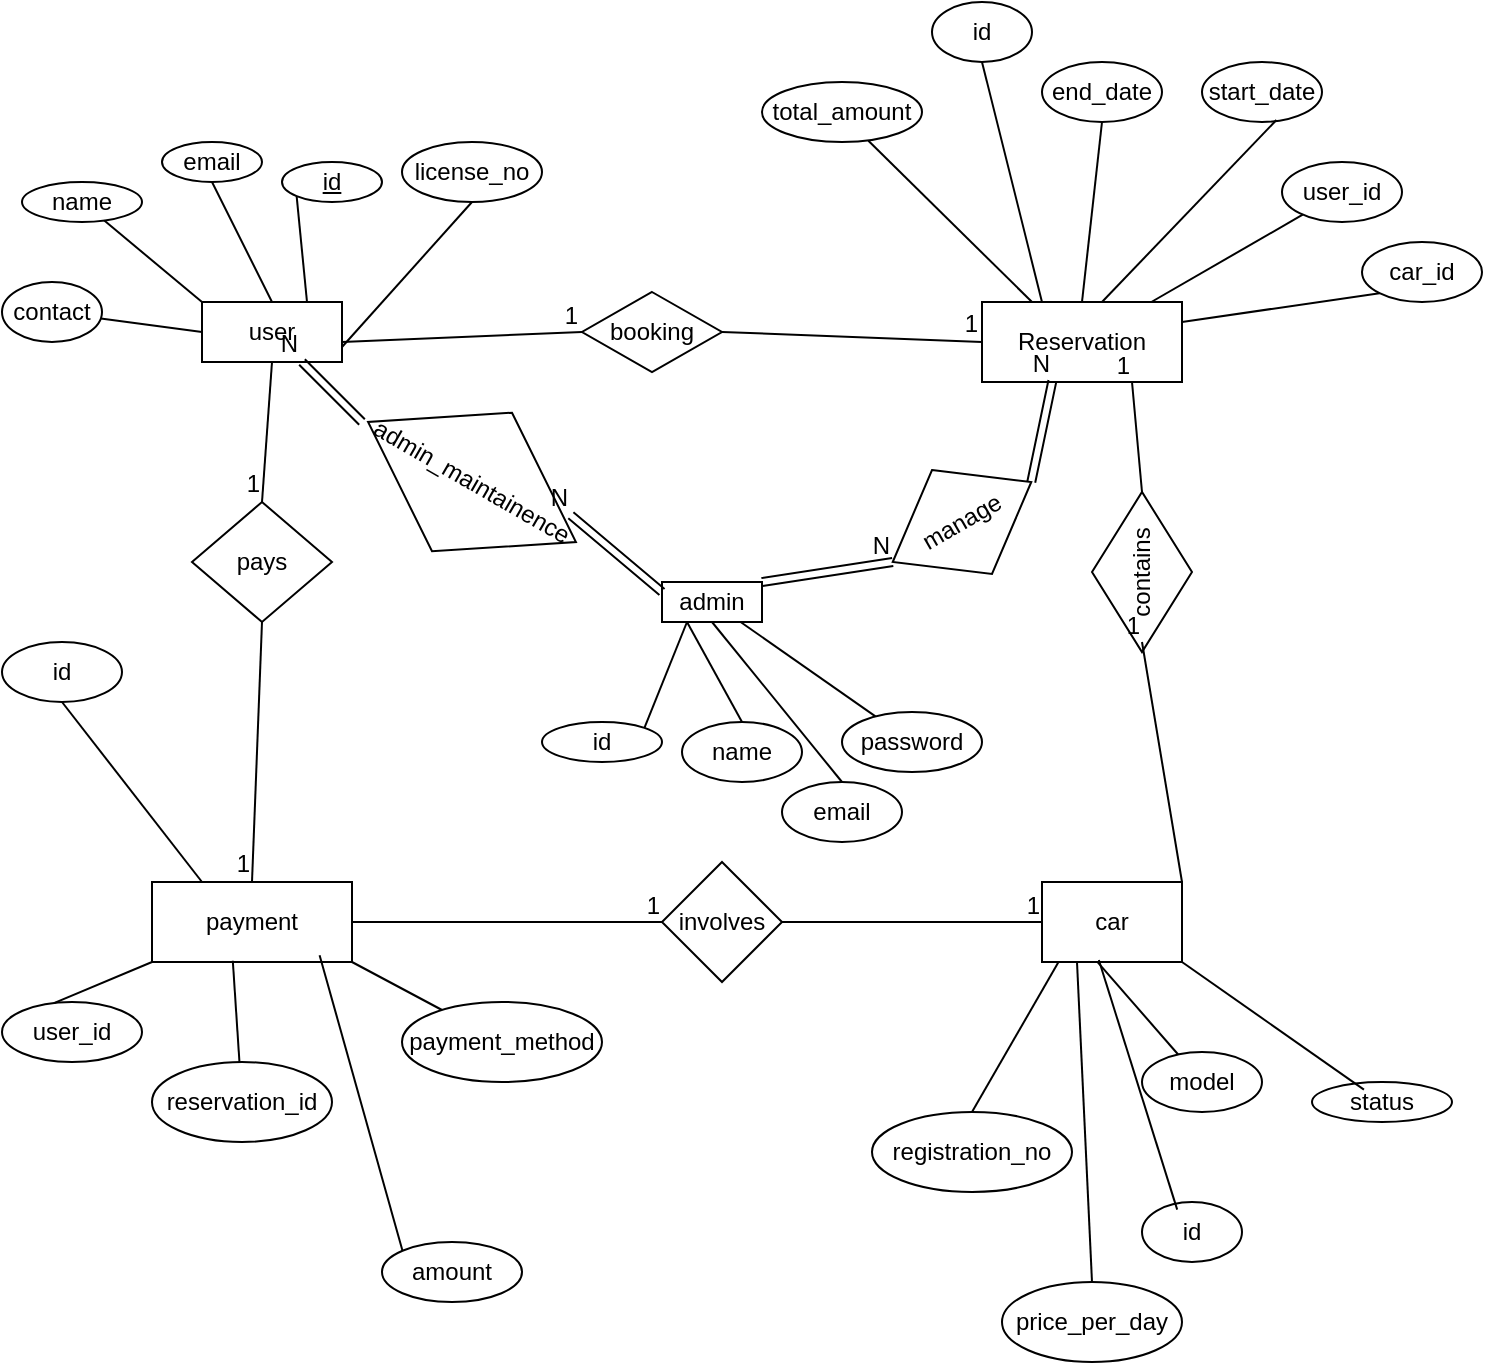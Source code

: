<mxfile version="26.0.3">
  <diagram name="Page-1" id="POn4BcbGG8Cf8pKphTaG">
    <mxGraphModel dx="1900" dy="565" grid="1" gridSize="10" guides="1" tooltips="1" connect="1" arrows="1" fold="1" page="1" pageScale="1" pageWidth="850" pageHeight="1100" math="0" shadow="0">
      <root>
        <mxCell id="0" />
        <mxCell id="1" parent="0" />
        <mxCell id="w2512romQKpD3vVibLwl-80" value="user" style="whiteSpace=wrap;html=1;align=center;" vertex="1" parent="1">
          <mxGeometry x="-10" y="300" width="70" height="30" as="geometry" />
        </mxCell>
        <mxCell id="w2512romQKpD3vVibLwl-81" value="id" style="ellipse;whiteSpace=wrap;html=1;align=center;fontStyle=4;" vertex="1" parent="1">
          <mxGeometry x="30" y="230" width="50" height="20" as="geometry" />
        </mxCell>
        <mxCell id="w2512romQKpD3vVibLwl-82" value="user_id" style="ellipse;whiteSpace=wrap;html=1;align=center;" vertex="1" parent="1">
          <mxGeometry x="-110" y="650" width="70" height="30" as="geometry" />
        </mxCell>
        <mxCell id="w2512romQKpD3vVibLwl-83" value="contact" style="ellipse;whiteSpace=wrap;html=1;align=center;" vertex="1" parent="1">
          <mxGeometry x="-110" y="290" width="50" height="30" as="geometry" />
        </mxCell>
        <mxCell id="w2512romQKpD3vVibLwl-84" value="name" style="ellipse;whiteSpace=wrap;html=1;align=center;" vertex="1" parent="1">
          <mxGeometry x="-100" y="240" width="60" height="20" as="geometry" />
        </mxCell>
        <mxCell id="w2512romQKpD3vVibLwl-85" value="license_no" style="ellipse;whiteSpace=wrap;html=1;align=center;" vertex="1" parent="1">
          <mxGeometry x="90" y="220" width="70" height="30" as="geometry" />
        </mxCell>
        <mxCell id="w2512romQKpD3vVibLwl-86" value="id" style="ellipse;whiteSpace=wrap;html=1;align=center;" vertex="1" parent="1">
          <mxGeometry x="355" y="150" width="50" height="30" as="geometry" />
        </mxCell>
        <mxCell id="w2512romQKpD3vVibLwl-87" value="id" style="ellipse;whiteSpace=wrap;html=1;align=center;" vertex="1" parent="1">
          <mxGeometry x="-110" y="470" width="60" height="30" as="geometry" />
        </mxCell>
        <mxCell id="w2512romQKpD3vVibLwl-88" value="amount" style="ellipse;whiteSpace=wrap;html=1;align=center;" vertex="1" parent="1">
          <mxGeometry x="80" y="770" width="70" height="30" as="geometry" />
        </mxCell>
        <mxCell id="w2512romQKpD3vVibLwl-97" style="edgeStyle=orthogonalEdgeStyle;rounded=0;orthogonalLoop=1;jettySize=auto;html=1;exitX=0.5;exitY=0;exitDx=0;exitDy=0;" edge="1" parent="1" source="w2512romQKpD3vVibLwl-89">
          <mxGeometry relative="1" as="geometry">
            <mxPoint x="-5" y="220" as="targetPoint" />
          </mxGeometry>
        </mxCell>
        <mxCell id="w2512romQKpD3vVibLwl-89" value="email" style="ellipse;whiteSpace=wrap;html=1;align=center;" vertex="1" parent="1">
          <mxGeometry x="-30" y="220" width="50" height="20" as="geometry" />
        </mxCell>
        <mxCell id="w2512romQKpD3vVibLwl-90" value="reservation_id" style="ellipse;whiteSpace=wrap;html=1;align=center;" vertex="1" parent="1">
          <mxGeometry x="-35" y="680" width="90" height="40" as="geometry" />
        </mxCell>
        <mxCell id="w2512romQKpD3vVibLwl-92" value="payment_method" style="ellipse;whiteSpace=wrap;html=1;align=center;" vertex="1" parent="1">
          <mxGeometry x="90" y="650" width="100" height="40" as="geometry" />
        </mxCell>
        <mxCell id="w2512romQKpD3vVibLwl-93" value="" style="endArrow=none;html=1;rounded=0;entryX=1;entryY=0.75;entryDx=0;entryDy=0;exitX=0.5;exitY=1;exitDx=0;exitDy=0;" edge="1" parent="1" source="w2512romQKpD3vVibLwl-85" target="w2512romQKpD3vVibLwl-80">
          <mxGeometry relative="1" as="geometry">
            <mxPoint x="100" y="310" as="sourcePoint" />
            <mxPoint x="50" y="320" as="targetPoint" />
          </mxGeometry>
        </mxCell>
        <mxCell id="w2512romQKpD3vVibLwl-95" value="" style="endArrow=none;html=1;rounded=0;exitX=0;exitY=1;exitDx=0;exitDy=0;entryX=0.75;entryY=0;entryDx=0;entryDy=0;" edge="1" parent="1" source="w2512romQKpD3vVibLwl-81" target="w2512romQKpD3vVibLwl-80">
          <mxGeometry relative="1" as="geometry">
            <mxPoint x="340" y="440" as="sourcePoint" />
            <mxPoint x="500" y="440" as="targetPoint" />
          </mxGeometry>
        </mxCell>
        <mxCell id="w2512romQKpD3vVibLwl-96" value="" style="endArrow=none;html=1;rounded=0;exitX=0.5;exitY=1;exitDx=0;exitDy=0;entryX=0.5;entryY=0;entryDx=0;entryDy=0;" edge="1" parent="1" source="w2512romQKpD3vVibLwl-89" target="w2512romQKpD3vVibLwl-80">
          <mxGeometry relative="1" as="geometry">
            <mxPoint x="340" y="440" as="sourcePoint" />
            <mxPoint x="10" y="290" as="targetPoint" />
          </mxGeometry>
        </mxCell>
        <mxCell id="w2512romQKpD3vVibLwl-98" value="" style="endArrow=none;html=1;rounded=0;entryX=0;entryY=0;entryDx=0;entryDy=0;" edge="1" parent="1" source="w2512romQKpD3vVibLwl-84" target="w2512romQKpD3vVibLwl-80">
          <mxGeometry relative="1" as="geometry">
            <mxPoint x="340" y="440" as="sourcePoint" />
            <mxPoint x="500" y="440" as="targetPoint" />
          </mxGeometry>
        </mxCell>
        <mxCell id="w2512romQKpD3vVibLwl-99" value="" style="endArrow=none;html=1;rounded=0;entryX=0;entryY=0.5;entryDx=0;entryDy=0;" edge="1" parent="1" source="w2512romQKpD3vVibLwl-83" target="w2512romQKpD3vVibLwl-80">
          <mxGeometry relative="1" as="geometry">
            <mxPoint x="340" y="440" as="sourcePoint" />
            <mxPoint x="500" y="440" as="targetPoint" />
          </mxGeometry>
        </mxCell>
        <mxCell id="w2512romQKpD3vVibLwl-100" value="payment" style="whiteSpace=wrap;html=1;align=center;" vertex="1" parent="1">
          <mxGeometry x="-35" y="590" width="100" height="40" as="geometry" />
        </mxCell>
        <mxCell id="w2512romQKpD3vVibLwl-101" value="pays" style="shape=rhombus;perimeter=rhombusPerimeter;whiteSpace=wrap;html=1;align=center;" vertex="1" parent="1">
          <mxGeometry x="-15" y="400" width="70" height="60" as="geometry" />
        </mxCell>
        <mxCell id="w2512romQKpD3vVibLwl-104" value="" style="endArrow=none;html=1;rounded=0;exitX=0.5;exitY=1;exitDx=0;exitDy=0;entryX=0.5;entryY=0;entryDx=0;entryDy=0;" edge="1" parent="1" source="w2512romQKpD3vVibLwl-80" target="w2512romQKpD3vVibLwl-101">
          <mxGeometry relative="1" as="geometry">
            <mxPoint x="340" y="440" as="sourcePoint" />
            <mxPoint x="500" y="440" as="targetPoint" />
          </mxGeometry>
        </mxCell>
        <mxCell id="w2512romQKpD3vVibLwl-105" value="1" style="resizable=0;html=1;whiteSpace=wrap;align=right;verticalAlign=bottom;" connectable="0" vertex="1" parent="w2512romQKpD3vVibLwl-104">
          <mxGeometry x="1" relative="1" as="geometry" />
        </mxCell>
        <mxCell id="w2512romQKpD3vVibLwl-106" value="" style="endArrow=none;html=1;rounded=0;exitX=0.5;exitY=1;exitDx=0;exitDy=0;entryX=0.5;entryY=0;entryDx=0;entryDy=0;" edge="1" parent="1" source="w2512romQKpD3vVibLwl-101" target="w2512romQKpD3vVibLwl-100">
          <mxGeometry relative="1" as="geometry">
            <mxPoint x="340" y="440" as="sourcePoint" />
            <mxPoint x="500" y="440" as="targetPoint" />
          </mxGeometry>
        </mxCell>
        <mxCell id="w2512romQKpD3vVibLwl-107" value="1" style="resizable=0;html=1;whiteSpace=wrap;align=right;verticalAlign=bottom;" connectable="0" vertex="1" parent="w2512romQKpD3vVibLwl-106">
          <mxGeometry x="1" relative="1" as="geometry" />
        </mxCell>
        <mxCell id="w2512romQKpD3vVibLwl-110" value="" style="endArrow=none;html=1;rounded=0;exitX=0.5;exitY=1;exitDx=0;exitDy=0;entryX=0.25;entryY=0;entryDx=0;entryDy=0;" edge="1" parent="1" source="w2512romQKpD3vVibLwl-87" target="w2512romQKpD3vVibLwl-100">
          <mxGeometry relative="1" as="geometry">
            <mxPoint x="340" y="580" as="sourcePoint" />
            <mxPoint x="500" y="580" as="targetPoint" />
          </mxGeometry>
        </mxCell>
        <mxCell id="w2512romQKpD3vVibLwl-111" value="" style="endArrow=none;html=1;rounded=0;exitX=0.371;exitY=0.02;exitDx=0;exitDy=0;exitPerimeter=0;entryX=0;entryY=1;entryDx=0;entryDy=0;" edge="1" parent="1" source="w2512romQKpD3vVibLwl-82" target="w2512romQKpD3vVibLwl-100">
          <mxGeometry relative="1" as="geometry">
            <mxPoint x="340" y="580" as="sourcePoint" />
            <mxPoint x="500" y="580" as="targetPoint" />
          </mxGeometry>
        </mxCell>
        <mxCell id="w2512romQKpD3vVibLwl-112" value="" style="endArrow=none;html=1;rounded=0;entryX=0.404;entryY=0.985;entryDx=0;entryDy=0;entryPerimeter=0;" edge="1" parent="1" source="w2512romQKpD3vVibLwl-90" target="w2512romQKpD3vVibLwl-100">
          <mxGeometry relative="1" as="geometry">
            <mxPoint x="340" y="580" as="sourcePoint" />
            <mxPoint x="10" y="590" as="targetPoint" />
          </mxGeometry>
        </mxCell>
        <mxCell id="w2512romQKpD3vVibLwl-113" value="" style="endArrow=none;html=1;rounded=0;exitX=0;exitY=0;exitDx=0;exitDy=0;entryX=0.838;entryY=0.915;entryDx=0;entryDy=0;entryPerimeter=0;" edge="1" parent="1" source="w2512romQKpD3vVibLwl-88" target="w2512romQKpD3vVibLwl-100">
          <mxGeometry relative="1" as="geometry">
            <mxPoint x="340" y="580" as="sourcePoint" />
            <mxPoint x="50" y="640" as="targetPoint" />
          </mxGeometry>
        </mxCell>
        <mxCell id="w2512romQKpD3vVibLwl-114" value="" style="endArrow=none;html=1;rounded=0;exitX=1;exitY=1;exitDx=0;exitDy=0;" edge="1" parent="1" source="w2512romQKpD3vVibLwl-100" target="w2512romQKpD3vVibLwl-92">
          <mxGeometry relative="1" as="geometry">
            <mxPoint x="150" y="580" as="sourcePoint" />
            <mxPoint x="310" y="580" as="targetPoint" />
          </mxGeometry>
        </mxCell>
        <mxCell id="w2512romQKpD3vVibLwl-115" value="car" style="whiteSpace=wrap;html=1;align=center;" vertex="1" parent="1">
          <mxGeometry x="410" y="590" width="70" height="40" as="geometry" />
        </mxCell>
        <mxCell id="w2512romQKpD3vVibLwl-116" value="start_date" style="ellipse;whiteSpace=wrap;html=1;align=center;" vertex="1" parent="1">
          <mxGeometry x="490" y="180" width="60" height="30" as="geometry" />
        </mxCell>
        <mxCell id="w2512romQKpD3vVibLwl-117" value="car_id" style="ellipse;whiteSpace=wrap;html=1;align=center;" vertex="1" parent="1">
          <mxGeometry x="570" y="270" width="60" height="30" as="geometry" />
        </mxCell>
        <mxCell id="w2512romQKpD3vVibLwl-119" value="total_amount" style="ellipse;whiteSpace=wrap;html=1;align=center;" vertex="1" parent="1">
          <mxGeometry x="270" y="190" width="80" height="30" as="geometry" />
        </mxCell>
        <mxCell id="w2512romQKpD3vVibLwl-120" value="status" style="ellipse;whiteSpace=wrap;html=1;align=center;" vertex="1" parent="1">
          <mxGeometry x="545" y="690" width="70" height="20" as="geometry" />
        </mxCell>
        <mxCell id="w2512romQKpD3vVibLwl-122" value="user_id" style="ellipse;whiteSpace=wrap;html=1;align=center;" vertex="1" parent="1">
          <mxGeometry x="530" y="230" width="60" height="30" as="geometry" />
        </mxCell>
        <mxCell id="w2512romQKpD3vVibLwl-123" value="id" style="ellipse;whiteSpace=wrap;html=1;align=center;" vertex="1" parent="1">
          <mxGeometry x="460" y="750" width="50" height="30" as="geometry" />
        </mxCell>
        <mxCell id="w2512romQKpD3vVibLwl-124" value="price_per_day" style="ellipse;whiteSpace=wrap;html=1;align=center;" vertex="1" parent="1">
          <mxGeometry x="390" y="790" width="90" height="40" as="geometry" />
        </mxCell>
        <mxCell id="w2512romQKpD3vVibLwl-125" value="end_date" style="ellipse;whiteSpace=wrap;html=1;align=center;" vertex="1" parent="1">
          <mxGeometry x="410" y="180" width="60" height="30" as="geometry" />
        </mxCell>
        <mxCell id="w2512romQKpD3vVibLwl-126" value="registration_no" style="ellipse;whiteSpace=wrap;html=1;align=center;" vertex="1" parent="1">
          <mxGeometry x="325" y="705" width="100" height="40" as="geometry" />
        </mxCell>
        <mxCell id="w2512romQKpD3vVibLwl-127" value="model" style="ellipse;whiteSpace=wrap;html=1;align=center;" vertex="1" parent="1">
          <mxGeometry x="460" y="675" width="60" height="30" as="geometry" />
        </mxCell>
        <mxCell id="w2512romQKpD3vVibLwl-130" value="" style="endArrow=none;html=1;rounded=0;entryX=0.371;entryY=0.19;entryDx=0;entryDy=0;entryPerimeter=0;exitX=1;exitY=1;exitDx=0;exitDy=0;" edge="1" parent="1" source="w2512romQKpD3vVibLwl-115" target="w2512romQKpD3vVibLwl-120">
          <mxGeometry relative="1" as="geometry">
            <mxPoint x="360" y="580" as="sourcePoint" />
            <mxPoint x="520" y="580" as="targetPoint" />
          </mxGeometry>
        </mxCell>
        <mxCell id="w2512romQKpD3vVibLwl-131" value="" style="endArrow=none;html=1;rounded=0;entryX=0.5;entryY=0;entryDx=0;entryDy=0;exitX=0.25;exitY=1;exitDx=0;exitDy=0;" edge="1" parent="1" source="w2512romQKpD3vVibLwl-115" target="w2512romQKpD3vVibLwl-124">
          <mxGeometry relative="1" as="geometry">
            <mxPoint x="360" y="580" as="sourcePoint" />
            <mxPoint x="340" y="660" as="targetPoint" />
          </mxGeometry>
        </mxCell>
        <mxCell id="w2512romQKpD3vVibLwl-132" value="" style="endArrow=none;html=1;rounded=0;entryX=0.5;entryY=0;entryDx=0;entryDy=0;exitX=0.12;exitY=0.995;exitDx=0;exitDy=0;exitPerimeter=0;" edge="1" parent="1" source="w2512romQKpD3vVibLwl-115" target="w2512romQKpD3vVibLwl-126">
          <mxGeometry relative="1" as="geometry">
            <mxPoint x="360" y="580" as="sourcePoint" />
            <mxPoint x="520" y="580" as="targetPoint" />
          </mxGeometry>
        </mxCell>
        <mxCell id="w2512romQKpD3vVibLwl-133" value="" style="endArrow=none;html=1;rounded=0;entryX=0.352;entryY=0.127;entryDx=0;entryDy=0;entryPerimeter=0;exitX=0.406;exitY=0.975;exitDx=0;exitDy=0;exitPerimeter=0;" edge="1" parent="1" source="w2512romQKpD3vVibLwl-115" target="w2512romQKpD3vVibLwl-123">
          <mxGeometry relative="1" as="geometry">
            <mxPoint x="440" y="640" as="sourcePoint" />
            <mxPoint x="520" y="580" as="targetPoint" />
          </mxGeometry>
        </mxCell>
        <mxCell id="w2512romQKpD3vVibLwl-134" value="" style="endArrow=none;html=1;rounded=0;exitX=0.394;exitY=0.995;exitDx=0;exitDy=0;exitPerimeter=0;" edge="1" parent="1" source="w2512romQKpD3vVibLwl-115" target="w2512romQKpD3vVibLwl-127">
          <mxGeometry relative="1" as="geometry">
            <mxPoint x="360" y="580" as="sourcePoint" />
            <mxPoint x="520" y="580" as="targetPoint" />
          </mxGeometry>
        </mxCell>
        <mxCell id="w2512romQKpD3vVibLwl-136" value="involves" style="shape=rhombus;perimeter=rhombusPerimeter;whiteSpace=wrap;html=1;align=center;" vertex="1" parent="1">
          <mxGeometry x="220" y="580" width="60" height="60" as="geometry" />
        </mxCell>
        <mxCell id="w2512romQKpD3vVibLwl-137" value="" style="endArrow=none;html=1;rounded=0;exitX=1;exitY=0.5;exitDx=0;exitDy=0;entryX=0;entryY=0.5;entryDx=0;entryDy=0;" edge="1" parent="1" source="w2512romQKpD3vVibLwl-100" target="w2512romQKpD3vVibLwl-136">
          <mxGeometry relative="1" as="geometry">
            <mxPoint x="360" y="580" as="sourcePoint" />
            <mxPoint x="520" y="580" as="targetPoint" />
          </mxGeometry>
        </mxCell>
        <mxCell id="w2512romQKpD3vVibLwl-138" value="1" style="resizable=0;html=1;whiteSpace=wrap;align=right;verticalAlign=bottom;" connectable="0" vertex="1" parent="w2512romQKpD3vVibLwl-137">
          <mxGeometry x="1" relative="1" as="geometry" />
        </mxCell>
        <mxCell id="w2512romQKpD3vVibLwl-139" value="" style="endArrow=none;html=1;rounded=0;" edge="1" parent="1" source="w2512romQKpD3vVibLwl-136" target="w2512romQKpD3vVibLwl-115">
          <mxGeometry relative="1" as="geometry">
            <mxPoint x="360" y="580" as="sourcePoint" />
            <mxPoint x="520" y="580" as="targetPoint" />
          </mxGeometry>
        </mxCell>
        <mxCell id="w2512romQKpD3vVibLwl-140" value="1" style="resizable=0;html=1;whiteSpace=wrap;align=right;verticalAlign=bottom;" connectable="0" vertex="1" parent="w2512romQKpD3vVibLwl-139">
          <mxGeometry x="1" relative="1" as="geometry" />
        </mxCell>
        <mxCell id="w2512romQKpD3vVibLwl-141" value="Reservation" style="whiteSpace=wrap;html=1;align=center;" vertex="1" parent="1">
          <mxGeometry x="380" y="300" width="100" height="40" as="geometry" />
        </mxCell>
        <mxCell id="w2512romQKpD3vVibLwl-142" value="" style="endArrow=none;html=1;rounded=0;exitX=0.665;exitY=0.98;exitDx=0;exitDy=0;exitPerimeter=0;entryX=0.25;entryY=0;entryDx=0;entryDy=0;" edge="1" parent="1" source="w2512romQKpD3vVibLwl-119" target="w2512romQKpD3vVibLwl-141">
          <mxGeometry relative="1" as="geometry">
            <mxPoint x="400" y="190" as="sourcePoint" />
            <mxPoint x="410" y="330" as="targetPoint" />
          </mxGeometry>
        </mxCell>
        <mxCell id="w2512romQKpD3vVibLwl-143" value="" style="endArrow=none;html=1;rounded=0;exitX=0.5;exitY=1;exitDx=0;exitDy=0;" edge="1" parent="1" source="w2512romQKpD3vVibLwl-86">
          <mxGeometry relative="1" as="geometry">
            <mxPoint x="400" y="190" as="sourcePoint" />
            <mxPoint x="410" y="300" as="targetPoint" />
          </mxGeometry>
        </mxCell>
        <mxCell id="w2512romQKpD3vVibLwl-144" value="" style="endArrow=none;html=1;rounded=0;exitX=0.5;exitY=1;exitDx=0;exitDy=0;entryX=0.5;entryY=0;entryDx=0;entryDy=0;" edge="1" parent="1" source="w2512romQKpD3vVibLwl-125" target="w2512romQKpD3vVibLwl-141">
          <mxGeometry relative="1" as="geometry">
            <mxPoint x="400" y="190" as="sourcePoint" />
            <mxPoint x="560" y="190" as="targetPoint" />
          </mxGeometry>
        </mxCell>
        <mxCell id="w2512romQKpD3vVibLwl-146" value="" style="endArrow=none;html=1;rounded=0;exitX=0.6;exitY=0;exitDx=0;exitDy=0;exitPerimeter=0;entryX=0.62;entryY=0.967;entryDx=0;entryDy=0;entryPerimeter=0;" edge="1" parent="1" source="w2512romQKpD3vVibLwl-141" target="w2512romQKpD3vVibLwl-116">
          <mxGeometry relative="1" as="geometry">
            <mxPoint x="400" y="190" as="sourcePoint" />
            <mxPoint x="560" y="190" as="targetPoint" />
          </mxGeometry>
        </mxCell>
        <mxCell id="w2512romQKpD3vVibLwl-147" value="" style="endArrow=none;html=1;rounded=0;" edge="1" parent="1" source="w2512romQKpD3vVibLwl-141" target="w2512romQKpD3vVibLwl-122">
          <mxGeometry relative="1" as="geometry">
            <mxPoint x="400" y="190" as="sourcePoint" />
            <mxPoint x="560" y="190" as="targetPoint" />
          </mxGeometry>
        </mxCell>
        <mxCell id="w2512romQKpD3vVibLwl-149" value="" style="endArrow=none;html=1;rounded=0;exitX=1;exitY=0.25;exitDx=0;exitDy=0;entryX=0;entryY=1;entryDx=0;entryDy=0;" edge="1" parent="1" source="w2512romQKpD3vVibLwl-141" target="w2512romQKpD3vVibLwl-117">
          <mxGeometry relative="1" as="geometry">
            <mxPoint x="400" y="190" as="sourcePoint" />
            <mxPoint x="560" y="190" as="targetPoint" />
          </mxGeometry>
        </mxCell>
        <mxCell id="w2512romQKpD3vVibLwl-150" value="booking" style="shape=rhombus;perimeter=rhombusPerimeter;whiteSpace=wrap;html=1;align=center;" vertex="1" parent="1">
          <mxGeometry x="180" y="295" width="70" height="40" as="geometry" />
        </mxCell>
        <mxCell id="w2512romQKpD3vVibLwl-151" value="" style="endArrow=none;html=1;rounded=0;entryX=0;entryY=0.5;entryDx=0;entryDy=0;" edge="1" parent="1" target="w2512romQKpD3vVibLwl-150">
          <mxGeometry relative="1" as="geometry">
            <mxPoint x="60" y="320" as="sourcePoint" />
            <mxPoint x="560" y="190" as="targetPoint" />
          </mxGeometry>
        </mxCell>
        <mxCell id="w2512romQKpD3vVibLwl-152" value="1" style="resizable=0;html=1;whiteSpace=wrap;align=right;verticalAlign=bottom;" connectable="0" vertex="1" parent="w2512romQKpD3vVibLwl-151">
          <mxGeometry x="1" relative="1" as="geometry" />
        </mxCell>
        <mxCell id="w2512romQKpD3vVibLwl-153" value="" style="endArrow=none;html=1;rounded=0;exitX=1;exitY=0.5;exitDx=0;exitDy=0;entryX=0;entryY=0.5;entryDx=0;entryDy=0;" edge="1" parent="1" source="w2512romQKpD3vVibLwl-150" target="w2512romQKpD3vVibLwl-141">
          <mxGeometry relative="1" as="geometry">
            <mxPoint x="400" y="190" as="sourcePoint" />
            <mxPoint x="560" y="190" as="targetPoint" />
          </mxGeometry>
        </mxCell>
        <mxCell id="w2512romQKpD3vVibLwl-154" value="1" style="resizable=0;html=1;whiteSpace=wrap;align=right;verticalAlign=bottom;" connectable="0" vertex="1" parent="w2512romQKpD3vVibLwl-153">
          <mxGeometry x="1" relative="1" as="geometry" />
        </mxCell>
        <mxCell id="w2512romQKpD3vVibLwl-155" value="contains" style="shape=rhombus;perimeter=rhombusPerimeter;whiteSpace=wrap;html=1;align=center;rotation=-90;" vertex="1" parent="1">
          <mxGeometry x="420" y="410" width="80" height="50" as="geometry" />
        </mxCell>
        <mxCell id="w2512romQKpD3vVibLwl-156" value="" style="endArrow=none;html=1;rounded=0;exitX=1;exitY=0;exitDx=0;exitDy=0;" edge="1" parent="1" source="w2512romQKpD3vVibLwl-115">
          <mxGeometry relative="1" as="geometry">
            <mxPoint x="472.37" y="583.4" as="sourcePoint" />
            <mxPoint x="460" y="470" as="targetPoint" />
          </mxGeometry>
        </mxCell>
        <mxCell id="w2512romQKpD3vVibLwl-157" value="1" style="resizable=0;html=1;whiteSpace=wrap;align=right;verticalAlign=bottom;" connectable="0" vertex="1" parent="w2512romQKpD3vVibLwl-156">
          <mxGeometry x="1" relative="1" as="geometry" />
        </mxCell>
        <mxCell id="w2512romQKpD3vVibLwl-158" value="" style="endArrow=none;html=1;rounded=0;entryX=0.75;entryY=1;entryDx=0;entryDy=0;exitX=1;exitY=0.5;exitDx=0;exitDy=0;" edge="1" parent="1" source="w2512romQKpD3vVibLwl-155" target="w2512romQKpD3vVibLwl-141">
          <mxGeometry relative="1" as="geometry">
            <mxPoint x="431" y="400" as="sourcePoint" />
            <mxPoint x="560" y="550" as="targetPoint" />
          </mxGeometry>
        </mxCell>
        <mxCell id="w2512romQKpD3vVibLwl-159" value="1" style="resizable=0;html=1;whiteSpace=wrap;align=right;verticalAlign=bottom;" connectable="0" vertex="1" parent="w2512romQKpD3vVibLwl-158">
          <mxGeometry x="1" relative="1" as="geometry" />
        </mxCell>
        <mxCell id="w2512romQKpD3vVibLwl-161" value="admin" style="whiteSpace=wrap;html=1;align=center;" vertex="1" parent="1">
          <mxGeometry x="220" y="440" width="50" height="20" as="geometry" />
        </mxCell>
        <mxCell id="w2512romQKpD3vVibLwl-166" value="email" style="ellipse;whiteSpace=wrap;html=1;align=center;" vertex="1" parent="1">
          <mxGeometry x="280" y="540" width="60" height="30" as="geometry" />
        </mxCell>
        <mxCell id="w2512romQKpD3vVibLwl-167" value="password" style="ellipse;whiteSpace=wrap;html=1;align=center;" vertex="1" parent="1">
          <mxGeometry x="310" y="505" width="70" height="30" as="geometry" />
        </mxCell>
        <mxCell id="w2512romQKpD3vVibLwl-168" value="name" style="ellipse;whiteSpace=wrap;html=1;align=center;" vertex="1" parent="1">
          <mxGeometry x="230" y="510" width="60" height="30" as="geometry" />
        </mxCell>
        <mxCell id="w2512romQKpD3vVibLwl-169" value="id" style="ellipse;whiteSpace=wrap;html=1;align=center;" vertex="1" parent="1">
          <mxGeometry x="160" y="510" width="60" height="20" as="geometry" />
        </mxCell>
        <mxCell id="w2512romQKpD3vVibLwl-170" value="" style="endArrow=none;html=1;rounded=0;" edge="1" parent="1" source="w2512romQKpD3vVibLwl-161" target="w2512romQKpD3vVibLwl-167">
          <mxGeometry relative="1" as="geometry">
            <mxPoint x="400" y="550" as="sourcePoint" />
            <mxPoint x="560" y="550" as="targetPoint" />
          </mxGeometry>
        </mxCell>
        <mxCell id="w2512romQKpD3vVibLwl-171" value="" style="endArrow=none;html=1;rounded=0;exitX=0.5;exitY=1;exitDx=0;exitDy=0;entryX=0.5;entryY=0;entryDx=0;entryDy=0;" edge="1" parent="1" source="w2512romQKpD3vVibLwl-161" target="w2512romQKpD3vVibLwl-166">
          <mxGeometry relative="1" as="geometry">
            <mxPoint x="400" y="550" as="sourcePoint" />
            <mxPoint x="560" y="550" as="targetPoint" />
          </mxGeometry>
        </mxCell>
        <mxCell id="w2512romQKpD3vVibLwl-172" value="" style="endArrow=none;html=1;rounded=0;exitX=0.25;exitY=1;exitDx=0;exitDy=0;entryX=0.5;entryY=0;entryDx=0;entryDy=0;" edge="1" parent="1" source="w2512romQKpD3vVibLwl-161" target="w2512romQKpD3vVibLwl-168">
          <mxGeometry relative="1" as="geometry">
            <mxPoint x="400" y="550" as="sourcePoint" />
            <mxPoint x="260" y="520" as="targetPoint" />
          </mxGeometry>
        </mxCell>
        <mxCell id="w2512romQKpD3vVibLwl-173" value="" style="endArrow=none;html=1;rounded=0;exitX=0.25;exitY=1;exitDx=0;exitDy=0;entryX=1;entryY=0;entryDx=0;entryDy=0;" edge="1" parent="1" source="w2512romQKpD3vVibLwl-161" target="w2512romQKpD3vVibLwl-169">
          <mxGeometry relative="1" as="geometry">
            <mxPoint x="400" y="550" as="sourcePoint" />
            <mxPoint x="560" y="550" as="targetPoint" />
          </mxGeometry>
        </mxCell>
        <mxCell id="w2512romQKpD3vVibLwl-174" value="admin_maintainence" style="shape=rhombus;perimeter=rhombusPerimeter;whiteSpace=wrap;html=1;align=center;rotation=30;" vertex="1" parent="1">
          <mxGeometry x="65" y="350" width="120" height="80" as="geometry" />
        </mxCell>
        <mxCell id="w2512romQKpD3vVibLwl-175" value="" style="shape=link;html=1;rounded=0;exitX=0;exitY=0.25;exitDx=0;exitDy=0;entryX=0.926;entryY=0.371;entryDx=0;entryDy=0;entryPerimeter=0;" edge="1" parent="1" source="w2512romQKpD3vVibLwl-161" target="w2512romQKpD3vVibLwl-174">
          <mxGeometry relative="1" as="geometry">
            <mxPoint x="400" y="550" as="sourcePoint" />
            <mxPoint x="560" y="550" as="targetPoint" />
          </mxGeometry>
        </mxCell>
        <mxCell id="w2512romQKpD3vVibLwl-176" value="N" style="resizable=0;html=1;whiteSpace=wrap;align=right;verticalAlign=bottom;" connectable="0" vertex="1" parent="w2512romQKpD3vVibLwl-175">
          <mxGeometry x="1" relative="1" as="geometry" />
        </mxCell>
        <mxCell id="w2512romQKpD3vVibLwl-178" value="" style="shape=link;html=1;rounded=0;" edge="1" parent="1" target="w2512romQKpD3vVibLwl-80">
          <mxGeometry relative="1" as="geometry">
            <mxPoint x="70" y="360" as="sourcePoint" />
            <mxPoint x="560" y="550" as="targetPoint" />
          </mxGeometry>
        </mxCell>
        <mxCell id="w2512romQKpD3vVibLwl-179" value="N" style="resizable=0;html=1;whiteSpace=wrap;align=right;verticalAlign=bottom;" connectable="0" vertex="1" parent="w2512romQKpD3vVibLwl-178">
          <mxGeometry x="1" relative="1" as="geometry" />
        </mxCell>
        <mxCell id="w2512romQKpD3vVibLwl-180" value="manage" style="shape=rhombus;perimeter=rhombusPerimeter;whiteSpace=wrap;html=1;align=center;rotation=-30;" vertex="1" parent="1">
          <mxGeometry x="330" y="380" width="80" height="60" as="geometry" />
        </mxCell>
        <mxCell id="w2512romQKpD3vVibLwl-181" value="" style="shape=link;html=1;rounded=0;exitX=1;exitY=0;exitDx=0;exitDy=0;entryX=0;entryY=0.5;entryDx=0;entryDy=0;" edge="1" parent="1" source="w2512romQKpD3vVibLwl-161" target="w2512romQKpD3vVibLwl-180">
          <mxGeometry relative="1" as="geometry">
            <mxPoint x="400" y="550" as="sourcePoint" />
            <mxPoint x="560" y="550" as="targetPoint" />
          </mxGeometry>
        </mxCell>
        <mxCell id="w2512romQKpD3vVibLwl-182" value="N" style="resizable=0;html=1;whiteSpace=wrap;align=right;verticalAlign=bottom;" connectable="0" vertex="1" parent="w2512romQKpD3vVibLwl-181">
          <mxGeometry x="1" relative="1" as="geometry" />
        </mxCell>
        <mxCell id="w2512romQKpD3vVibLwl-183" value="" style="shape=link;html=1;rounded=0;exitX=1;exitY=0.5;exitDx=0;exitDy=0;entryX=0.352;entryY=0.985;entryDx=0;entryDy=0;entryPerimeter=0;" edge="1" parent="1" source="w2512romQKpD3vVibLwl-180" target="w2512romQKpD3vVibLwl-141">
          <mxGeometry relative="1" as="geometry">
            <mxPoint x="400" y="550" as="sourcePoint" />
            <mxPoint x="560" y="550" as="targetPoint" />
          </mxGeometry>
        </mxCell>
        <mxCell id="w2512romQKpD3vVibLwl-184" value="N" style="resizable=0;html=1;whiteSpace=wrap;align=right;verticalAlign=bottom;" connectable="0" vertex="1" parent="w2512romQKpD3vVibLwl-183">
          <mxGeometry x="1" relative="1" as="geometry" />
        </mxCell>
      </root>
    </mxGraphModel>
  </diagram>
</mxfile>
